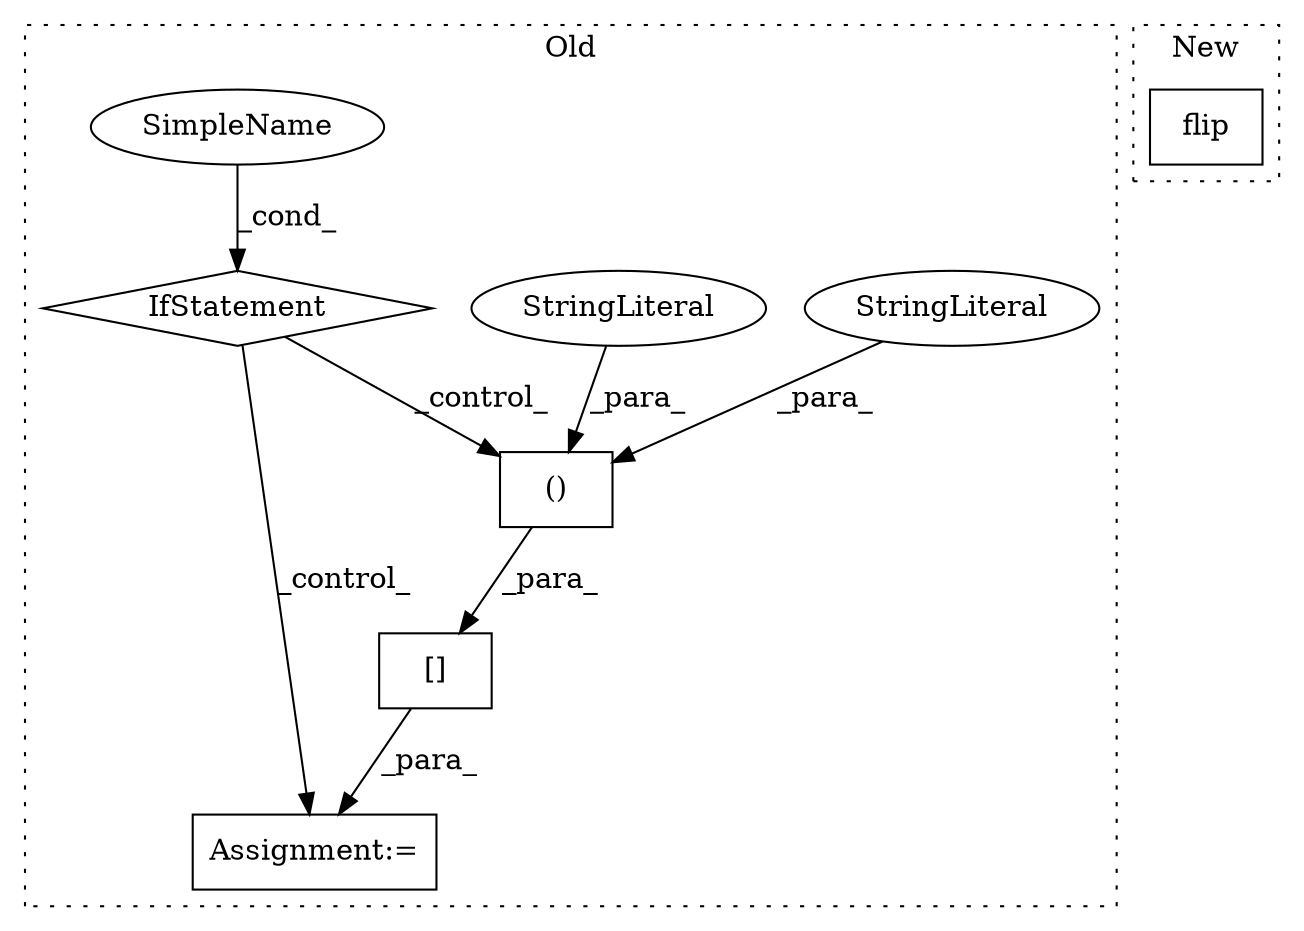 digraph G {
subgraph cluster0 {
1 [label="()" a="106" s="721" l="84" shape="box"];
3 [label="[]" a="2" s="710,805" l="11,2" shape="box"];
4 [label="StringLiteral" a="45" s="721" l="18" shape="ellipse"];
5 [label="StringLiteral" a="45" s="752" l="20" shape="ellipse"];
6 [label="Assignment:=" a="7" s="709" l="1" shape="box"];
7 [label="IfStatement" a="25" s="683,696" l="4,2" shape="diamond"];
8 [label="SimpleName" a="42" s="" l="" shape="ellipse"];
label = "Old";
style="dotted";
}
subgraph cluster1 {
2 [label="flip" a="32" s="404,415" l="5,1" shape="box"];
label = "New";
style="dotted";
}
1 -> 3 [label="_para_"];
3 -> 6 [label="_para_"];
4 -> 1 [label="_para_"];
5 -> 1 [label="_para_"];
7 -> 1 [label="_control_"];
7 -> 6 [label="_control_"];
8 -> 7 [label="_cond_"];
}